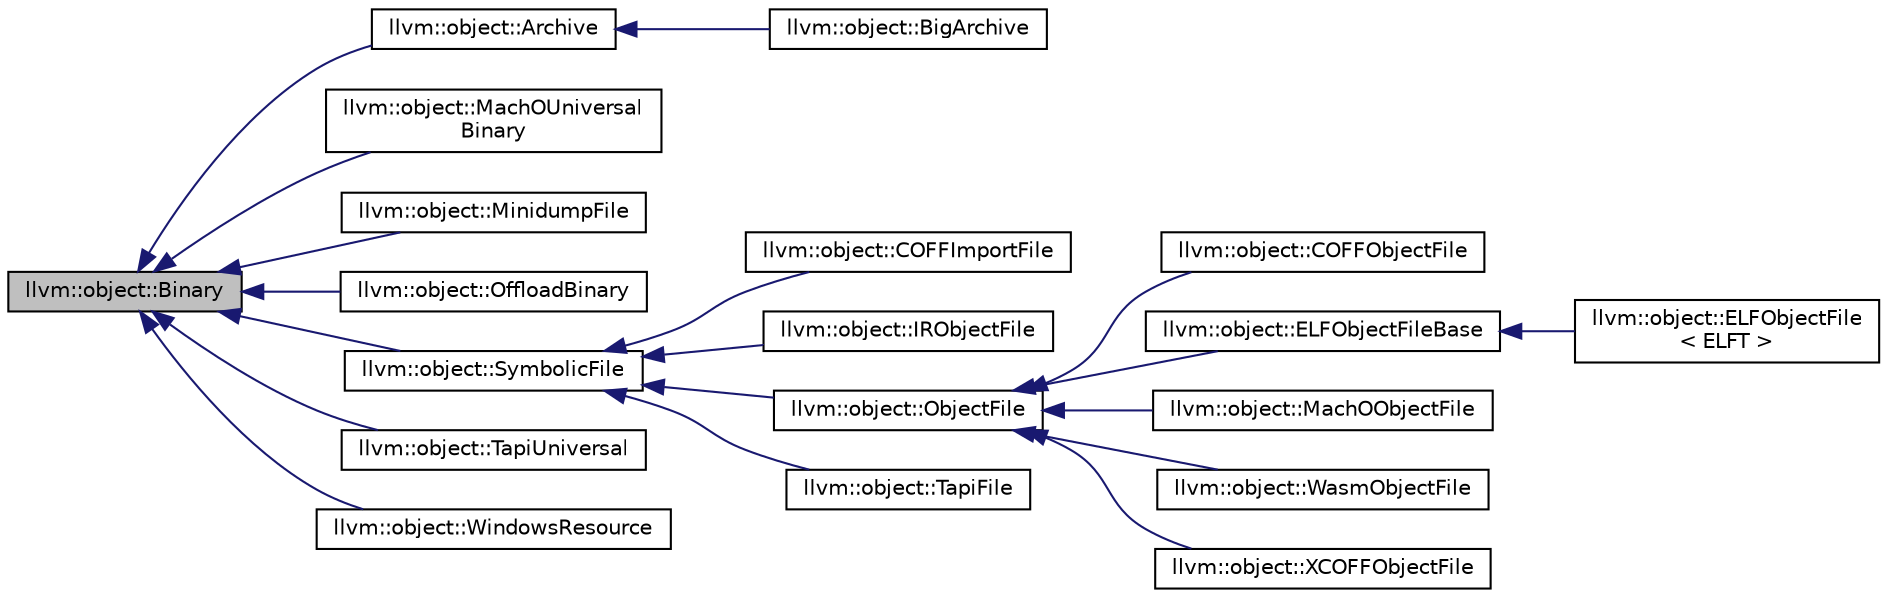 digraph "llvm::object::Binary"
{
 // LATEX_PDF_SIZE
  bgcolor="transparent";
  edge [fontname="Helvetica",fontsize="10",labelfontname="Helvetica",labelfontsize="10"];
  node [fontname="Helvetica",fontsize="10",shape=record];
  rankdir="LR";
  Node1 [label="llvm::object::Binary",height=0.2,width=0.4,color="black", fillcolor="grey75", style="filled", fontcolor="black",tooltip=" "];
  Node1 -> Node2 [dir="back",color="midnightblue",fontsize="10",style="solid",fontname="Helvetica"];
  Node2 [label="llvm::object::Archive",height=0.2,width=0.4,color="black",URL="$classllvm_1_1object_1_1Archive.html",tooltip=" "];
  Node2 -> Node3 [dir="back",color="midnightblue",fontsize="10",style="solid",fontname="Helvetica"];
  Node3 [label="llvm::object::BigArchive",height=0.2,width=0.4,color="black",URL="$classllvm_1_1object_1_1BigArchive.html",tooltip=" "];
  Node1 -> Node4 [dir="back",color="midnightblue",fontsize="10",style="solid",fontname="Helvetica"];
  Node4 [label="llvm::object::MachOUniversal\lBinary",height=0.2,width=0.4,color="black",URL="$classllvm_1_1object_1_1MachOUniversalBinary.html",tooltip=" "];
  Node1 -> Node5 [dir="back",color="midnightblue",fontsize="10",style="solid",fontname="Helvetica"];
  Node5 [label="llvm::object::MinidumpFile",height=0.2,width=0.4,color="black",URL="$classllvm_1_1object_1_1MinidumpFile.html",tooltip="A class providing access to the contents of a minidump file."];
  Node1 -> Node6 [dir="back",color="midnightblue",fontsize="10",style="solid",fontname="Helvetica"];
  Node6 [label="llvm::object::OffloadBinary",height=0.2,width=0.4,color="black",URL="$classllvm_1_1object_1_1OffloadBinary.html",tooltip="A simple binary serialization of an offloading file."];
  Node1 -> Node7 [dir="back",color="midnightblue",fontsize="10",style="solid",fontname="Helvetica"];
  Node7 [label="llvm::object::SymbolicFile",height=0.2,width=0.4,color="black",URL="$classllvm_1_1object_1_1SymbolicFile.html",tooltip=" "];
  Node7 -> Node8 [dir="back",color="midnightblue",fontsize="10",style="solid",fontname="Helvetica"];
  Node8 [label="llvm::object::COFFImportFile",height=0.2,width=0.4,color="black",URL="$classllvm_1_1object_1_1COFFImportFile.html",tooltip=" "];
  Node7 -> Node9 [dir="back",color="midnightblue",fontsize="10",style="solid",fontname="Helvetica"];
  Node9 [label="llvm::object::IRObjectFile",height=0.2,width=0.4,color="black",URL="$classllvm_1_1object_1_1IRObjectFile.html",tooltip=" "];
  Node7 -> Node10 [dir="back",color="midnightblue",fontsize="10",style="solid",fontname="Helvetica"];
  Node10 [label="llvm::object::ObjectFile",height=0.2,width=0.4,color="black",URL="$classllvm_1_1object_1_1ObjectFile.html",tooltip="This class is the base class for all object file types."];
  Node10 -> Node11 [dir="back",color="midnightblue",fontsize="10",style="solid",fontname="Helvetica"];
  Node11 [label="llvm::object::COFFObjectFile",height=0.2,width=0.4,color="black",URL="$classllvm_1_1object_1_1COFFObjectFile.html",tooltip=" "];
  Node10 -> Node12 [dir="back",color="midnightblue",fontsize="10",style="solid",fontname="Helvetica"];
  Node12 [label="llvm::object::ELFObjectFileBase",height=0.2,width=0.4,color="black",URL="$classllvm_1_1object_1_1ELFObjectFileBase.html",tooltip=" "];
  Node12 -> Node13 [dir="back",color="midnightblue",fontsize="10",style="solid",fontname="Helvetica"];
  Node13 [label="llvm::object::ELFObjectFile\l\< ELFT \>",height=0.2,width=0.4,color="black",URL="$classllvm_1_1object_1_1ELFObjectFile.html",tooltip=" "];
  Node10 -> Node14 [dir="back",color="midnightblue",fontsize="10",style="solid",fontname="Helvetica"];
  Node14 [label="llvm::object::MachOObjectFile",height=0.2,width=0.4,color="black",URL="$classllvm_1_1object_1_1MachOObjectFile.html",tooltip=" "];
  Node10 -> Node15 [dir="back",color="midnightblue",fontsize="10",style="solid",fontname="Helvetica"];
  Node15 [label="llvm::object::WasmObjectFile",height=0.2,width=0.4,color="black",URL="$classllvm_1_1object_1_1WasmObjectFile.html",tooltip=" "];
  Node10 -> Node16 [dir="back",color="midnightblue",fontsize="10",style="solid",fontname="Helvetica"];
  Node16 [label="llvm::object::XCOFFObjectFile",height=0.2,width=0.4,color="black",URL="$classllvm_1_1object_1_1XCOFFObjectFile.html",tooltip=" "];
  Node7 -> Node17 [dir="back",color="midnightblue",fontsize="10",style="solid",fontname="Helvetica"];
  Node17 [label="llvm::object::TapiFile",height=0.2,width=0.4,color="black",URL="$classllvm_1_1object_1_1TapiFile.html",tooltip=" "];
  Node1 -> Node18 [dir="back",color="midnightblue",fontsize="10",style="solid",fontname="Helvetica"];
  Node18 [label="llvm::object::TapiUniversal",height=0.2,width=0.4,color="black",URL="$classllvm_1_1object_1_1TapiUniversal.html",tooltip=" "];
  Node1 -> Node19 [dir="back",color="midnightblue",fontsize="10",style="solid",fontname="Helvetica"];
  Node19 [label="llvm::object::WindowsResource",height=0.2,width=0.4,color="black",URL="$classllvm_1_1object_1_1WindowsResource.html",tooltip=" "];
}

